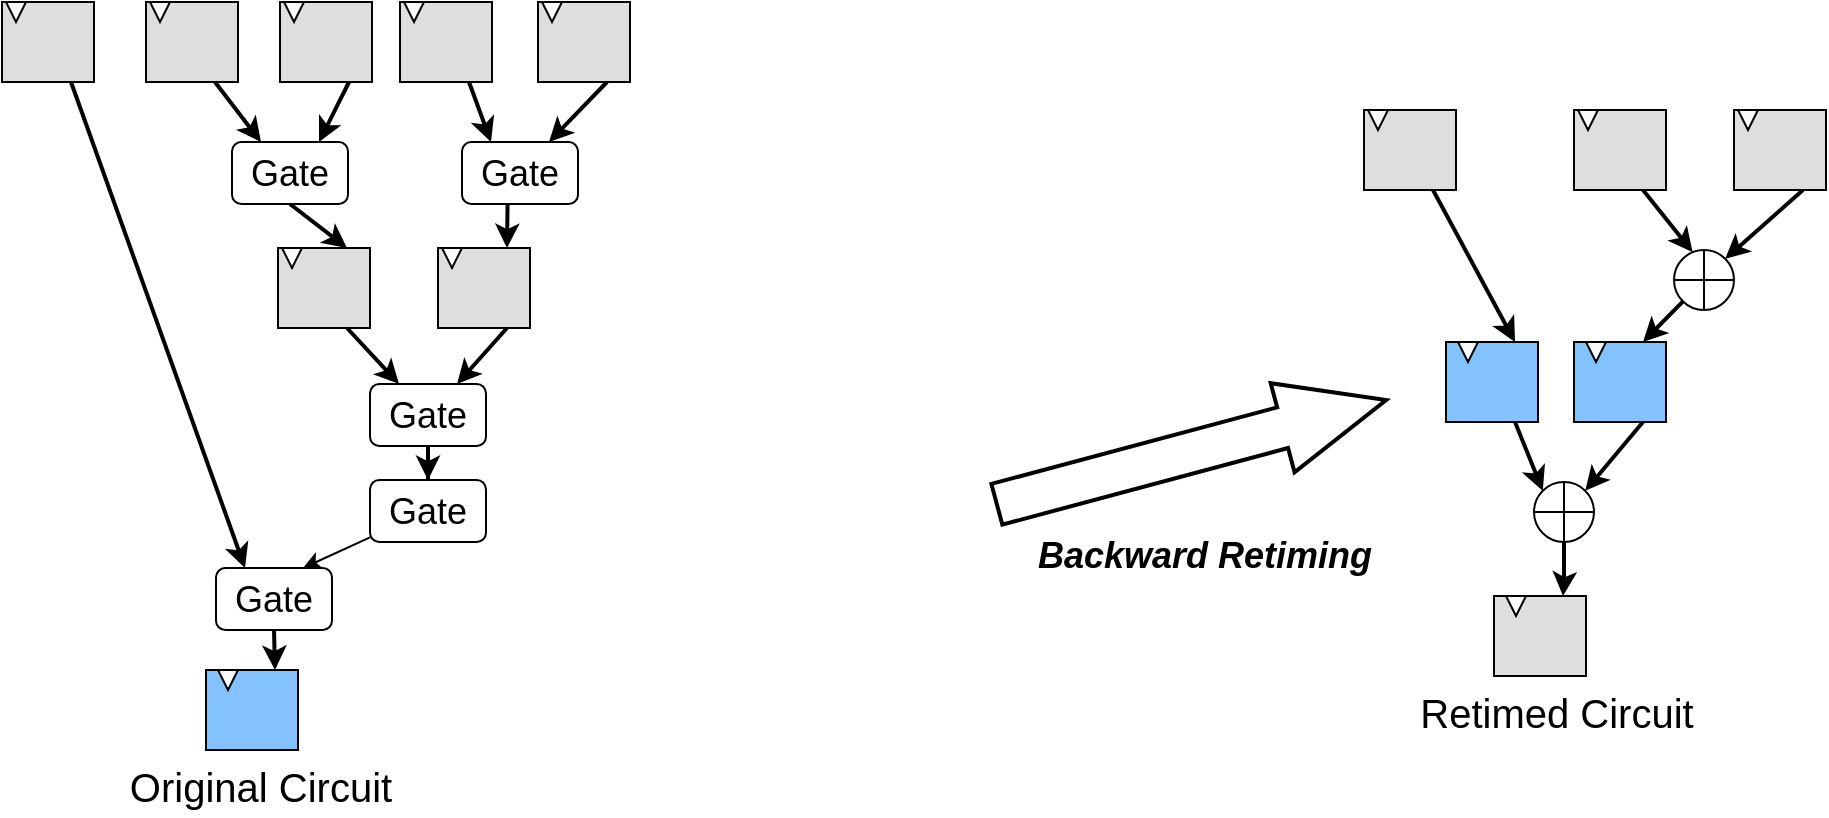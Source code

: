 <mxfile version="28.1.2">
  <diagram name="第 1 页" id="etHUp1x-Wb2BwibgCC2L">
    <mxGraphModel dx="1644" dy="1034" grid="1" gridSize="10" guides="1" tooltips="1" connect="1" arrows="1" fold="1" page="1" pageScale="1" pageWidth="600" pageHeight="350" math="0" shadow="0">
      <root>
        <mxCell id="0" />
        <mxCell id="1" parent="0" />
        <mxCell id="F3seQY0APc_oTYDWwXX8-1" value="" style="shape=singleArrow;whiteSpace=wrap;html=1;arrowWidth=0.457;arrowSize=0.266;rotation=-15;strokeWidth=2;" vertex="1" parent="1">
          <mxGeometry x="470" y="161" width="201.51" height="46.12" as="geometry" />
        </mxCell>
        <mxCell id="F3seQY0APc_oTYDWwXX8-2" style="rounded=0;orthogonalLoop=1;jettySize=auto;html=1;exitX=1;exitY=0.25;exitDx=0;exitDy=0;entryX=0.75;entryY=0;entryDx=0;entryDy=0;strokeWidth=2;" edge="1" parent="1" source="F3seQY0APc_oTYDWwXX8-3" target="F3seQY0APc_oTYDWwXX8-72">
          <mxGeometry relative="1" as="geometry">
            <mxPoint x="189.607" y="156.393" as="targetPoint" />
          </mxGeometry>
        </mxCell>
        <mxCell id="F3seQY0APc_oTYDWwXX8-3" value="" style="rounded=0;whiteSpace=wrap;html=1;fillColor=light-dark(#dcdee0, #121212);container=0;rotation=90;" vertex="1" parent="1">
          <mxGeometry x="197" y="79" width="40" height="46" as="geometry" />
        </mxCell>
        <mxCell id="F3seQY0APc_oTYDWwXX8-4" value="" style="triangle;whiteSpace=wrap;html=1;strokeWidth=1;fillColor=light-dark(#f9fafb, #1d293b);strokeColor=#000000;fontFamily=Times New Roman;container=0;rotation=90;" vertex="1" parent="1">
          <mxGeometry x="196" y="82" width="10" height="10" as="geometry" />
        </mxCell>
        <mxCell id="F3seQY0APc_oTYDWwXX8-5" value="" style="rounded=0;whiteSpace=wrap;html=1;fillColor=light-dark(#dcdee0, #121212);container=0;rotation=90;" vertex="1" parent="1">
          <mxGeometry x="117" y="79" width="40" height="46" as="geometry" />
        </mxCell>
        <mxCell id="F3seQY0APc_oTYDWwXX8-6" value="" style="triangle;whiteSpace=wrap;html=1;strokeWidth=1;fillColor=light-dark(#f9fafb, #1d293b);strokeColor=#000000;fontFamily=Times New Roman;container=0;rotation=90;" vertex="1" parent="1">
          <mxGeometry x="116" y="82" width="10" height="10" as="geometry" />
        </mxCell>
        <mxCell id="F3seQY0APc_oTYDWwXX8-7" value="" style="rounded=0;whiteSpace=wrap;html=1;fillColor=light-dark(#dcdee0, #121212);container=0;rotation=90;" vertex="1" parent="1">
          <mxGeometry x="-21" y="-44" width="40" height="46" as="geometry" />
        </mxCell>
        <mxCell id="F3seQY0APc_oTYDWwXX8-8" value="" style="triangle;whiteSpace=wrap;html=1;strokeWidth=1;fillColor=light-dark(#f9fafb, #1d293b);strokeColor=#000000;fontFamily=Times New Roman;container=0;rotation=90;" vertex="1" parent="1">
          <mxGeometry x="-22" y="-41" width="10" height="10" as="geometry" />
        </mxCell>
        <mxCell id="F3seQY0APc_oTYDWwXX8-11" style="rounded=0;orthogonalLoop=1;jettySize=auto;html=1;exitX=1;exitY=0.25;exitDx=0;exitDy=0;entryX=0.25;entryY=0;entryDx=0;entryDy=0;strokeWidth=2;" edge="1" parent="1" source="F3seQY0APc_oTYDWwXX8-5" target="F3seQY0APc_oTYDWwXX8-72">
          <mxGeometry relative="1" as="geometry">
            <mxPoint x="173.33" y="153.11" as="targetPoint" />
          </mxGeometry>
        </mxCell>
        <mxCell id="F3seQY0APc_oTYDWwXX8-12" style="edgeStyle=orthogonalEdgeStyle;rounded=0;orthogonalLoop=1;jettySize=auto;html=1;entryX=0;entryY=0.25;entryDx=0;entryDy=0;strokeWidth=2;exitX=0.5;exitY=1;exitDx=0;exitDy=0;" edge="1" parent="1" source="F3seQY0APc_oTYDWwXX8-75" target="F3seQY0APc_oTYDWwXX8-16">
          <mxGeometry relative="1" as="geometry">
            <mxPoint x="113" y="296" as="targetPoint" />
            <mxPoint x="113" y="266" as="sourcePoint" />
          </mxGeometry>
        </mxCell>
        <mxCell id="F3seQY0APc_oTYDWwXX8-14" style="rounded=0;orthogonalLoop=1;jettySize=auto;html=1;exitX=1;exitY=0.25;exitDx=0;exitDy=0;entryX=0.25;entryY=0;entryDx=0;entryDy=0;strokeWidth=2;" edge="1" parent="1" source="F3seQY0APc_oTYDWwXX8-7" target="F3seQY0APc_oTYDWwXX8-75">
          <mxGeometry relative="1" as="geometry">
            <mxPoint x="100.393" y="203.393" as="targetPoint" />
          </mxGeometry>
        </mxCell>
        <mxCell id="F3seQY0APc_oTYDWwXX8-16" value="" style="rounded=0;whiteSpace=wrap;html=1;fillColor=light-dark(#83c2fd, #121212);container=0;rotation=90;" vertex="1" parent="1">
          <mxGeometry x="81" y="290" width="40" height="46" as="geometry" />
        </mxCell>
        <mxCell id="F3seQY0APc_oTYDWwXX8-17" value="" style="triangle;whiteSpace=wrap;html=1;strokeWidth=1;fillColor=light-dark(#f9fafb, #1d293b);strokeColor=#000000;fontFamily=Times New Roman;container=0;rotation=90;" vertex="1" parent="1">
          <mxGeometry x="84" y="293" width="10" height="10" as="geometry" />
        </mxCell>
        <mxCell id="F3seQY0APc_oTYDWwXX8-20" style="rounded=0;orthogonalLoop=1;jettySize=auto;html=1;exitX=1;exitY=0.25;exitDx=0;exitDy=0;entryX=0;entryY=0;entryDx=0;entryDy=0;strokeWidth=2;" edge="1" parent="1" source="F3seQY0APc_oTYDWwXX8-21" target="F3seQY0APc_oTYDWwXX8-28">
          <mxGeometry relative="1" as="geometry" />
        </mxCell>
        <mxCell id="F3seQY0APc_oTYDWwXX8-21" value="" style="rounded=0;whiteSpace=wrap;html=1;fillColor=light-dark(#dcdee0, #121212);container=0;rotation=90;" vertex="1" parent="1">
          <mxGeometry x="845" y="10" width="40" height="46" as="geometry" />
        </mxCell>
        <mxCell id="F3seQY0APc_oTYDWwXX8-22" value="" style="triangle;whiteSpace=wrap;html=1;strokeWidth=1;fillColor=light-dark(#f9fafb, #1d293b);strokeColor=#000000;fontFamily=Times New Roman;container=0;rotation=90;" vertex="1" parent="1">
          <mxGeometry x="844" y="13" width="10" height="10" as="geometry" />
        </mxCell>
        <mxCell id="F3seQY0APc_oTYDWwXX8-23" value="" style="rounded=0;whiteSpace=wrap;html=1;fillColor=light-dark(#dcdee0, #121212);container=0;rotation=90;" vertex="1" parent="1">
          <mxGeometry x="765" y="10" width="40" height="46" as="geometry" />
        </mxCell>
        <mxCell id="F3seQY0APc_oTYDWwXX8-24" value="" style="triangle;whiteSpace=wrap;html=1;strokeWidth=1;fillColor=light-dark(#f9fafb, #1d293b);strokeColor=#000000;fontFamily=Times New Roman;container=0;rotation=90;" vertex="1" parent="1">
          <mxGeometry x="764" y="13" width="10" height="10" as="geometry" />
        </mxCell>
        <mxCell id="F3seQY0APc_oTYDWwXX8-25" value="" style="rounded=0;whiteSpace=wrap;html=1;fillColor=light-dark(#dcdee0, #121212);container=0;rotation=90;" vertex="1" parent="1">
          <mxGeometry x="660" y="10" width="40" height="46" as="geometry" />
        </mxCell>
        <mxCell id="F3seQY0APc_oTYDWwXX8-26" value="" style="triangle;whiteSpace=wrap;html=1;strokeWidth=1;fillColor=light-dark(#f9fafb, #1d293b);strokeColor=#000000;fontFamily=Times New Roman;container=0;rotation=90;" vertex="1" parent="1">
          <mxGeometry x="659" y="13" width="10" height="10" as="geometry" />
        </mxCell>
        <mxCell id="F3seQY0APc_oTYDWwXX8-27" style="rounded=0;orthogonalLoop=1;jettySize=auto;html=1;entryX=0;entryY=0.25;entryDx=0;entryDy=0;strokeWidth=2;" edge="1" parent="1" source="F3seQY0APc_oTYDWwXX8-28" target="F3seQY0APc_oTYDWwXX8-36">
          <mxGeometry relative="1" as="geometry">
            <mxPoint x="788" y="119" as="targetPoint" />
          </mxGeometry>
        </mxCell>
        <mxCell id="F3seQY0APc_oTYDWwXX8-28" value="" style="shape=orEllipse;perimeter=ellipsePerimeter;whiteSpace=wrap;html=1;backgroundOutline=1;rotation=90;" vertex="1" parent="1">
          <mxGeometry x="812" y="83" width="30" height="30" as="geometry" />
        </mxCell>
        <mxCell id="F3seQY0APc_oTYDWwXX8-29" style="rounded=0;orthogonalLoop=1;jettySize=auto;html=1;exitX=1;exitY=0.25;exitDx=0;exitDy=0;entryX=0.037;entryY=0.689;entryDx=0;entryDy=0;entryPerimeter=0;strokeWidth=2;" edge="1" parent="1" source="F3seQY0APc_oTYDWwXX8-23" target="F3seQY0APc_oTYDWwXX8-28">
          <mxGeometry relative="1" as="geometry" />
        </mxCell>
        <mxCell id="F3seQY0APc_oTYDWwXX8-30" style="edgeStyle=orthogonalEdgeStyle;rounded=0;orthogonalLoop=1;jettySize=auto;html=1;entryX=0;entryY=0.25;entryDx=0;entryDy=0;strokeWidth=2;" edge="1" parent="1" source="F3seQY0APc_oTYDWwXX8-31" target="F3seQY0APc_oTYDWwXX8-33">
          <mxGeometry relative="1" as="geometry">
            <mxPoint x="756" y="259" as="targetPoint" />
          </mxGeometry>
        </mxCell>
        <mxCell id="F3seQY0APc_oTYDWwXX8-31" value="" style="shape=orEllipse;perimeter=ellipsePerimeter;whiteSpace=wrap;html=1;backgroundOutline=1;rotation=90;" vertex="1" parent="1">
          <mxGeometry x="742" y="199" width="30" height="30" as="geometry" />
        </mxCell>
        <mxCell id="F3seQY0APc_oTYDWwXX8-32" style="rounded=0;orthogonalLoop=1;jettySize=auto;html=1;exitX=1;exitY=0.25;exitDx=0;exitDy=0;entryX=0;entryY=0.25;entryDx=0;entryDy=0;strokeWidth=2;" edge="1" parent="1" source="F3seQY0APc_oTYDWwXX8-25" target="F3seQY0APc_oTYDWwXX8-39">
          <mxGeometry relative="1" as="geometry">
            <mxPoint x="748" y="119" as="targetPoint" />
          </mxGeometry>
        </mxCell>
        <mxCell id="F3seQY0APc_oTYDWwXX8-33" value="" style="rounded=0;whiteSpace=wrap;html=1;fillColor=light-dark(#dcdee0, #121212);container=0;rotation=90;" vertex="1" parent="1">
          <mxGeometry x="725" y="253" width="40" height="46" as="geometry" />
        </mxCell>
        <mxCell id="F3seQY0APc_oTYDWwXX8-34" value="" style="triangle;whiteSpace=wrap;html=1;strokeWidth=1;fillColor=light-dark(#f9fafb, #1d293b);strokeColor=#000000;fontFamily=Times New Roman;container=0;rotation=90;" vertex="1" parent="1">
          <mxGeometry x="728" y="256" width="10" height="10" as="geometry" />
        </mxCell>
        <mxCell id="F3seQY0APc_oTYDWwXX8-35" style="rounded=0;orthogonalLoop=1;jettySize=auto;html=1;exitX=1;exitY=0.25;exitDx=0;exitDy=0;entryX=0;entryY=0;entryDx=0;entryDy=0;strokeWidth=2;" edge="1" parent="1" source="F3seQY0APc_oTYDWwXX8-36" target="F3seQY0APc_oTYDWwXX8-31">
          <mxGeometry relative="1" as="geometry" />
        </mxCell>
        <mxCell id="F3seQY0APc_oTYDWwXX8-36" value="" style="rounded=0;whiteSpace=wrap;html=1;fillColor=light-dark(#83c2fd, #121212);container=0;rotation=90;" vertex="1" parent="1">
          <mxGeometry x="765" y="126" width="40" height="46" as="geometry" />
        </mxCell>
        <mxCell id="F3seQY0APc_oTYDWwXX8-37" value="" style="triangle;whiteSpace=wrap;html=1;strokeWidth=1;fillColor=light-dark(#f9fafb, #1d293b);strokeColor=#000000;fontFamily=Times New Roman;container=0;rotation=90;" vertex="1" parent="1">
          <mxGeometry x="768" y="129" width="10" height="10" as="geometry" />
        </mxCell>
        <mxCell id="F3seQY0APc_oTYDWwXX8-38" style="rounded=0;orthogonalLoop=1;jettySize=auto;html=1;exitX=1;exitY=0.25;exitDx=0;exitDy=0;entryX=0;entryY=1;entryDx=0;entryDy=0;strokeWidth=2;" edge="1" parent="1" source="F3seQY0APc_oTYDWwXX8-39" target="F3seQY0APc_oTYDWwXX8-31">
          <mxGeometry relative="1" as="geometry" />
        </mxCell>
        <mxCell id="F3seQY0APc_oTYDWwXX8-39" value="" style="rounded=0;whiteSpace=wrap;html=1;fillColor=light-dark(#83c2fd, #121212);container=0;rotation=90;" vertex="1" parent="1">
          <mxGeometry x="701" y="126" width="40" height="46" as="geometry" />
        </mxCell>
        <mxCell id="F3seQY0APc_oTYDWwXX8-40" value="" style="triangle;whiteSpace=wrap;html=1;strokeWidth=1;fillColor=light-dark(#f9fafb, #1d293b);strokeColor=#000000;fontFamily=Times New Roman;container=0;rotation=90;" vertex="1" parent="1">
          <mxGeometry x="704" y="129" width="10" height="10" as="geometry" />
        </mxCell>
        <mxCell id="F3seQY0APc_oTYDWwXX8-41" value="&lt;font style=&quot;font-size: 18px;&quot; face=&quot;Helvetica&quot;&gt;&lt;b style=&quot;&quot;&gt;&lt;i&gt;Backward Retiming&lt;/i&gt;&lt;/b&gt;&lt;/font&gt;" style="text;html=1;align=center;verticalAlign=middle;whiteSpace=wrap;rounded=0;" vertex="1" parent="1">
          <mxGeometry x="486" y="221" width="183" height="30" as="geometry" />
        </mxCell>
        <mxCell id="F3seQY0APc_oTYDWwXX8-42" value="&lt;font style=&quot;font-size: 20px;&quot; face=&quot;Helvetica&quot;&gt;Original Circuit&lt;/font&gt;" style="text;html=1;align=center;verticalAlign=middle;whiteSpace=wrap;rounded=0;" vertex="1" parent="1">
          <mxGeometry x="14" y="336" width="183" height="30" as="geometry" />
        </mxCell>
        <mxCell id="F3seQY0APc_oTYDWwXX8-43" value="&lt;font style=&quot;font-size: 20px;&quot; face=&quot;Helvetica&quot;&gt;Retimed Circuit&lt;/font&gt;" style="text;html=1;align=center;verticalAlign=middle;whiteSpace=wrap;rounded=0;" vertex="1" parent="1">
          <mxGeometry x="662" y="299" width="183" height="30" as="geometry" />
        </mxCell>
        <mxCell id="F3seQY0APc_oTYDWwXX8-52" style="rounded=0;orthogonalLoop=1;jettySize=auto;html=1;exitX=1;exitY=0.25;exitDx=0;exitDy=0;entryX=0.75;entryY=0;entryDx=0;entryDy=0;strokeWidth=2;" edge="1" parent="1" source="F3seQY0APc_oTYDWwXX8-53" target="F3seQY0APc_oTYDWwXX8-70">
          <mxGeometry relative="1" as="geometry">
            <mxPoint x="123.607" y="33.393" as="targetPoint" />
          </mxGeometry>
        </mxCell>
        <mxCell id="F3seQY0APc_oTYDWwXX8-53" value="" style="rounded=0;whiteSpace=wrap;html=1;fillColor=light-dark(#dcdee0, #121212);container=0;rotation=90;" vertex="1" parent="1">
          <mxGeometry x="118" y="-44" width="40" height="46" as="geometry" />
        </mxCell>
        <mxCell id="F3seQY0APc_oTYDWwXX8-54" value="" style="triangle;whiteSpace=wrap;html=1;strokeWidth=1;fillColor=light-dark(#f9fafb, #1d293b);strokeColor=#000000;fontFamily=Times New Roman;container=0;rotation=90;" vertex="1" parent="1">
          <mxGeometry x="117" y="-41" width="10" height="10" as="geometry" />
        </mxCell>
        <mxCell id="F3seQY0APc_oTYDWwXX8-55" value="" style="rounded=0;whiteSpace=wrap;html=1;fillColor=light-dark(#dcdee0, #121212);container=0;rotation=90;" vertex="1" parent="1">
          <mxGeometry x="51" y="-44" width="40" height="46" as="geometry" />
        </mxCell>
        <mxCell id="F3seQY0APc_oTYDWwXX8-56" value="" style="triangle;whiteSpace=wrap;html=1;strokeWidth=1;fillColor=light-dark(#f9fafb, #1d293b);strokeColor=#000000;fontFamily=Times New Roman;container=0;rotation=90;" vertex="1" parent="1">
          <mxGeometry x="50" y="-41" width="10" height="10" as="geometry" />
        </mxCell>
        <mxCell id="F3seQY0APc_oTYDWwXX8-66" style="rounded=0;orthogonalLoop=1;jettySize=auto;html=1;exitX=0.5;exitY=1;exitDx=0;exitDy=0;entryX=0;entryY=0.25;entryDx=0;entryDy=0;strokeWidth=2;" edge="1" parent="1" source="F3seQY0APc_oTYDWwXX8-70" target="F3seQY0APc_oTYDWwXX8-5">
          <mxGeometry relative="1" as="geometry">
            <mxPoint x="114.607" y="38.607" as="sourcePoint" />
          </mxGeometry>
        </mxCell>
        <mxCell id="F3seQY0APc_oTYDWwXX8-58" style="rounded=0;orthogonalLoop=1;jettySize=auto;html=1;exitX=1;exitY=0.25;exitDx=0;exitDy=0;entryX=0.25;entryY=0;entryDx=0;entryDy=0;strokeWidth=2;" edge="1" parent="1" source="F3seQY0APc_oTYDWwXX8-55" target="F3seQY0APc_oTYDWwXX8-70">
          <mxGeometry relative="1" as="geometry">
            <mxPoint x="107.33" y="30.11" as="targetPoint" />
          </mxGeometry>
        </mxCell>
        <mxCell id="F3seQY0APc_oTYDWwXX8-59" style="rounded=0;orthogonalLoop=1;jettySize=auto;html=1;exitX=1;exitY=0.25;exitDx=0;exitDy=0;entryX=0.75;entryY=0;entryDx=0;entryDy=0;strokeWidth=2;" edge="1" parent="1" source="F3seQY0APc_oTYDWwXX8-60" target="F3seQY0APc_oTYDWwXX8-69">
          <mxGeometry relative="1" as="geometry">
            <mxPoint x="239.607" y="33.393" as="targetPoint" />
          </mxGeometry>
        </mxCell>
        <mxCell id="F3seQY0APc_oTYDWwXX8-60" value="" style="rounded=0;whiteSpace=wrap;html=1;fillColor=light-dark(#dcdee0, #121212);container=0;rotation=90;" vertex="1" parent="1">
          <mxGeometry x="247" y="-44" width="40" height="46" as="geometry" />
        </mxCell>
        <mxCell id="F3seQY0APc_oTYDWwXX8-61" value="" style="triangle;whiteSpace=wrap;html=1;strokeWidth=1;fillColor=light-dark(#f9fafb, #1d293b);strokeColor=#000000;fontFamily=Times New Roman;container=0;rotation=90;" vertex="1" parent="1">
          <mxGeometry x="246" y="-41" width="10" height="10" as="geometry" />
        </mxCell>
        <mxCell id="F3seQY0APc_oTYDWwXX8-62" value="" style="rounded=0;whiteSpace=wrap;html=1;fillColor=light-dark(#dcdee0, #121212);container=0;rotation=90;" vertex="1" parent="1">
          <mxGeometry x="178" y="-44" width="40" height="46" as="geometry" />
        </mxCell>
        <mxCell id="F3seQY0APc_oTYDWwXX8-63" value="" style="triangle;whiteSpace=wrap;html=1;strokeWidth=1;fillColor=light-dark(#f9fafb, #1d293b);strokeColor=#000000;fontFamily=Times New Roman;container=0;rotation=90;" vertex="1" parent="1">
          <mxGeometry x="177" y="-41" width="10" height="10" as="geometry" />
        </mxCell>
        <mxCell id="F3seQY0APc_oTYDWwXX8-68" style="edgeStyle=orthogonalEdgeStyle;rounded=0;orthogonalLoop=1;jettySize=auto;html=1;entryX=0;entryY=0.25;entryDx=0;entryDy=0;strokeWidth=2;exitX=0.393;exitY=0.979;exitDx=0;exitDy=0;exitPerimeter=0;" edge="1" parent="1" source="F3seQY0APc_oTYDWwXX8-69" target="F3seQY0APc_oTYDWwXX8-3">
          <mxGeometry relative="1" as="geometry">
            <mxPoint x="229" y="43.0" as="sourcePoint" />
          </mxGeometry>
        </mxCell>
        <mxCell id="F3seQY0APc_oTYDWwXX8-65" style="rounded=0;orthogonalLoop=1;jettySize=auto;html=1;exitX=1;exitY=0.25;exitDx=0;exitDy=0;entryX=0.25;entryY=0;entryDx=0;entryDy=0;strokeWidth=2;" edge="1" parent="1" source="F3seQY0APc_oTYDWwXX8-62" target="F3seQY0APc_oTYDWwXX8-69">
          <mxGeometry relative="1" as="geometry">
            <mxPoint x="223.33" y="30.11" as="targetPoint" />
          </mxGeometry>
        </mxCell>
        <mxCell id="F3seQY0APc_oTYDWwXX8-69" value="&lt;font style=&quot;font-size: 18px;&quot;&gt;Gate&lt;/font&gt;" style="rounded=1;whiteSpace=wrap;html=1;" vertex="1" parent="1">
          <mxGeometry x="206" y="29" width="58" height="31" as="geometry" />
        </mxCell>
        <mxCell id="F3seQY0APc_oTYDWwXX8-70" value="&lt;font style=&quot;font-size: 18px;&quot;&gt;Gate&lt;/font&gt;" style="rounded=1;whiteSpace=wrap;html=1;" vertex="1" parent="1">
          <mxGeometry x="91" y="29" width="58" height="31" as="geometry" />
        </mxCell>
        <mxCell id="F3seQY0APc_oTYDWwXX8-74" style="edgeStyle=orthogonalEdgeStyle;rounded=0;orthogonalLoop=1;jettySize=auto;html=1;entryX=0.5;entryY=0;entryDx=0;entryDy=0;strokeWidth=2;" edge="1" parent="1" source="F3seQY0APc_oTYDWwXX8-72" target="F3seQY0APc_oTYDWwXX8-73">
          <mxGeometry relative="1" as="geometry" />
        </mxCell>
        <mxCell id="F3seQY0APc_oTYDWwXX8-72" value="&lt;font style=&quot;font-size: 18px;&quot;&gt;Gate&lt;/font&gt;" style="rounded=1;whiteSpace=wrap;html=1;" vertex="1" parent="1">
          <mxGeometry x="160" y="150" width="58" height="31" as="geometry" />
        </mxCell>
        <mxCell id="F3seQY0APc_oTYDWwXX8-76" style="rounded=0;orthogonalLoop=1;jettySize=auto;html=1;entryX=0.75;entryY=0;entryDx=0;entryDy=0;" edge="1" parent="1" source="F3seQY0APc_oTYDWwXX8-73" target="F3seQY0APc_oTYDWwXX8-75">
          <mxGeometry relative="1" as="geometry" />
        </mxCell>
        <mxCell id="F3seQY0APc_oTYDWwXX8-73" value="&lt;font style=&quot;font-size: 18px;&quot;&gt;Gate&lt;/font&gt;" style="rounded=1;whiteSpace=wrap;html=1;" vertex="1" parent="1">
          <mxGeometry x="160" y="198" width="58" height="31" as="geometry" />
        </mxCell>
        <mxCell id="F3seQY0APc_oTYDWwXX8-75" value="&lt;font style=&quot;font-size: 18px;&quot;&gt;Gate&lt;/font&gt;" style="rounded=1;whiteSpace=wrap;html=1;" vertex="1" parent="1">
          <mxGeometry x="83" y="242" width="58" height="31" as="geometry" />
        </mxCell>
      </root>
    </mxGraphModel>
  </diagram>
</mxfile>
